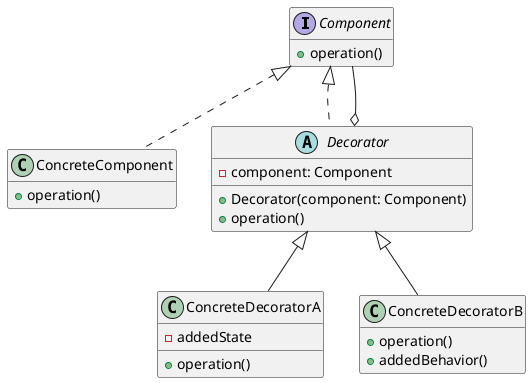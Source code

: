 @startuml decorator
hide empty members
interface Component {
    +operation()
}

class ConcreteComponent implements Component {
    +operation()
}

abstract class Decorator implements Component {
    -component: Component
    +Decorator(component: Component)
    +operation()
}

class ConcreteDecoratorA extends Decorator {
    -addedState
    +operation()
}

class ConcreteDecoratorB extends Decorator {
    +operation()
    +addedBehavior()
}

Decorator o-- Component
@enduml
